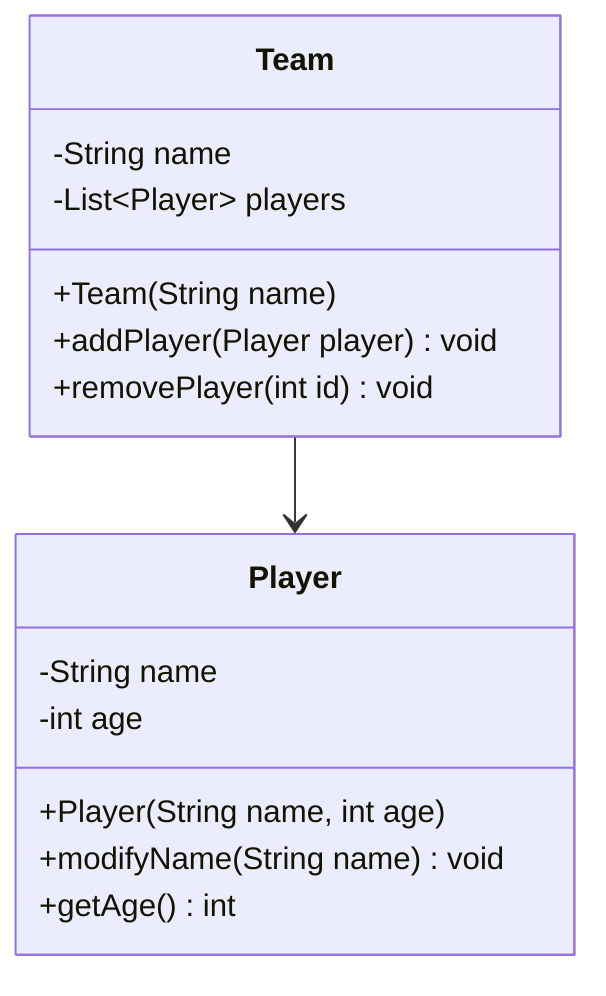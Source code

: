 classDiagram
    class Team {
        -String name
        -List~Player~ players
        +Team(String name)
        +addPlayer(Player player) void
        +removePlayer(int id) void
    }

    class Player {
        -String name
        -int age
        +Player(String name, int age)
        +modifyName(String name) void
        +getAge() int
    }

    Team  -->  Player